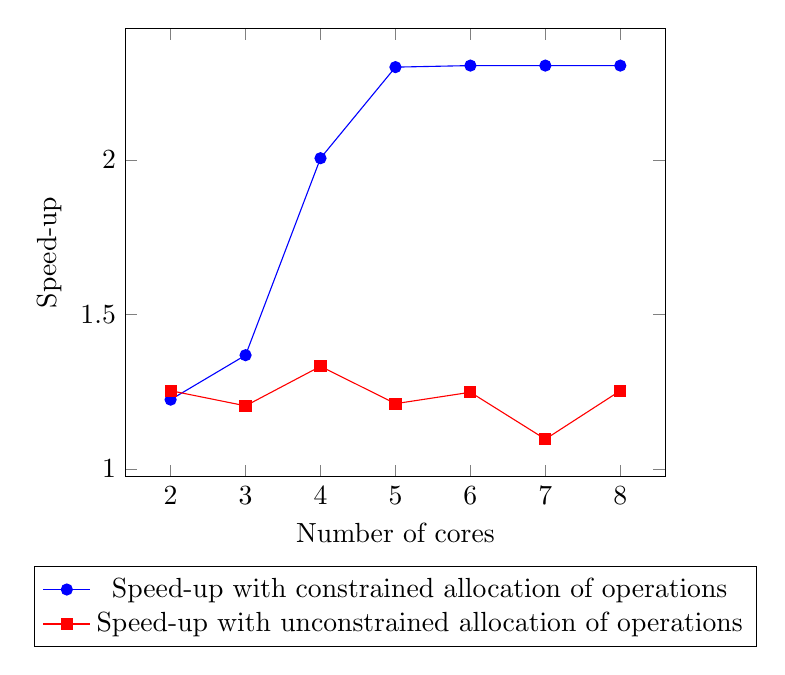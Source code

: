\begin{tikzpicture}
    \begin{axis}[
        xlabel=Number of cores,
        ylabel=Speed-up,legend style={at={(0.5,-0.2)},anchor=north}]
    \addplot[mark=*,blue,label=const] plot coordinates {
        (2,     1.224)
        (3,    1.368)
        (4,    2.006)
        (5,   2.301)
        (6,   2.306)
        (7,   2.306)
        (8,  2.306)
    };
    \addlegendentry{Speed-up with constrained allocation of operations}

    \addplot[color=red,mark=square*,label=unconst]
        plot coordinates {
        (2,     1.253)
        (3,    1.204)
        (4,   1.332)
        (5,   1.211)
        (6,  1.248)
        (7,  1.096)
        (8,  1.253)
        }; 
    \addlegendentry{Speed-up with unconstrained allocation of operations}
    \end{axis}
\end{tikzpicture}